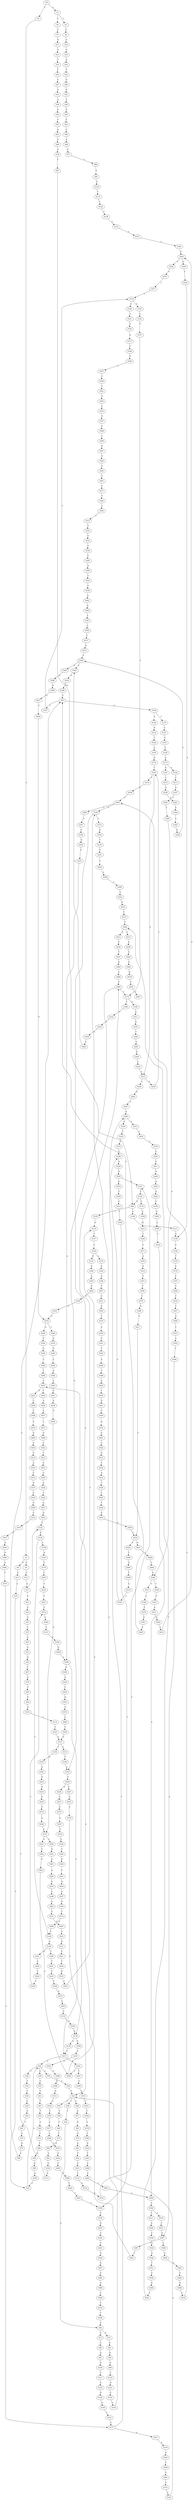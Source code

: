 strict digraph  {
	S0 -> S1 [ label = C ];
	S0 -> S2 [ label = T ];
	S1 -> S3 [ label = C ];
	S1 -> S4 [ label = T ];
	S2 -> S5 [ label = C ];
	S3 -> S6 [ label = C ];
	S4 -> S7 [ label = T ];
	S5 -> S8 [ label = G ];
	S5 -> S9 [ label = C ];
	S6 -> S10 [ label = C ];
	S7 -> S11 [ label = G ];
	S8 -> S12 [ label = G ];
	S9 -> S13 [ label = C ];
	S10 -> S14 [ label = G ];
	S11 -> S15 [ label = A ];
	S12 -> S16 [ label = A ];
	S13 -> S17 [ label = G ];
	S14 -> S18 [ label = A ];
	S15 -> S19 [ label = T ];
	S16 -> S20 [ label = C ];
	S17 -> S21 [ label = C ];
	S18 -> S22 [ label = T ];
	S19 -> S23 [ label = T ];
	S20 -> S24 [ label = A ];
	S21 -> S25 [ label = A ];
	S22 -> S26 [ label = G ];
	S23 -> S27 [ label = C ];
	S24 -> S28 [ label = C ];
	S24 -> S29 [ label = G ];
	S24 -> S30 [ label = A ];
	S25 -> S31 [ label = G ];
	S26 -> S32 [ label = G ];
	S27 -> S33 [ label = A ];
	S28 -> S34 [ label = T ];
	S29 -> S35 [ label = C ];
	S30 -> S36 [ label = C ];
	S31 -> S37 [ label = T ];
	S32 -> S38 [ label = T ];
	S33 -> S39 [ label = A ];
	S34 -> S40 [ label = C ];
	S35 -> S41 [ label = C ];
	S36 -> S42 [ label = C ];
	S37 -> S43 [ label = G ];
	S38 -> S44 [ label = C ];
	S39 -> S45 [ label = A ];
	S40 -> S46 [ label = G ];
	S41 -> S47 [ label = T ];
	S42 -> S48 [ label = T ];
	S42 -> S49 [ label = C ];
	S42 -> S50 [ label = A ];
	S43 -> S51 [ label = A ];
	S44 -> S52 [ label = C ];
	S45 -> S53 [ label = T ];
	S46 -> S54 [ label = G ];
	S47 -> S55 [ label = T ];
	S48 -> S56 [ label = T ];
	S49 -> S57 [ label = A ];
	S50 -> S58 [ label = C ];
	S51 -> S59 [ label = G ];
	S52 -> S60 [ label = C ];
	S53 -> S61 [ label = A ];
	S54 -> S62 [ label = C ];
	S55 -> S63 [ label = C ];
	S56 -> S64 [ label = A ];
	S57 -> S65 [ label = G ];
	S58 -> S66 [ label = C ];
	S59 -> S67 [ label = T ];
	S60 -> S68 [ label = A ];
	S61 -> S69 [ label = G ];
	S62 -> S70 [ label = C ];
	S63 -> S71 [ label = T ];
	S64 -> S72 [ label = C ];
	S64 -> S73 [ label = G ];
	S65 -> S74 [ label = A ];
	S66 -> S75 [ label = C ];
	S67 -> S76 [ label = G ];
	S68 -> S77 [ label = C ];
	S69 -> S78 [ label = A ];
	S70 -> S79 [ label = G ];
	S71 -> S80 [ label = C ];
	S72 -> S81 [ label = G ];
	S73 -> S82 [ label = C ];
	S74 -> S83 [ label = A ];
	S75 -> S84 [ label = G ];
	S76 -> S85 [ label = C ];
	S77 -> S86 [ label = C ];
	S78 -> S87 [ label = C ];
	S79 -> S88 [ label = A ];
	S80 -> S89 [ label = G ];
	S81 -> S90 [ label = G ];
	S82 -> S91 [ label = G ];
	S83 -> S92 [ label = T ];
	S84 -> S93 [ label = A ];
	S85 -> S94 [ label = G ];
	S86 -> S95 [ label = A ];
	S87 -> S96 [ label = G ];
	S88 -> S97 [ label = C ];
	S89 -> S98 [ label = G ];
	S90 -> S99 [ label = G ];
	S91 -> S100 [ label = A ];
	S92 -> S101 [ label = C ];
	S93 -> S102 [ label = G ];
	S94 -> S103 [ label = A ];
	S95 -> S104 [ label = G ];
	S96 -> S105 [ label = C ];
	S96 -> S106 [ label = G ];
	S97 -> S107 [ label = C ];
	S97 -> S108 [ label = A ];
	S98 -> S109 [ label = A ];
	S99 -> S110 [ label = T ];
	S100 -> S111 [ label = C ];
	S101 -> S112 [ label = T ];
	S102 -> S113 [ label = G ];
	S103 -> S114 [ label = C ];
	S104 -> S115 [ label = T ];
	S105 -> S116 [ label = G ];
	S106 -> S117 [ label = T ];
	S107 -> S118 [ label = T ];
	S108 -> S119 [ label = T ];
	S108 -> S120 [ label = A ];
	S109 -> S20 [ label = C ];
	S110 -> S121 [ label = G ];
	S111 -> S122 [ label = A ];
	S112 -> S123 [ label = A ];
	S113 -> S124 [ label = T ];
	S114 -> S125 [ label = T ];
	S115 -> S126 [ label = T ];
	S116 -> S127 [ label = T ];
	S117 -> S128 [ label = A ];
	S118 -> S129 [ label = C ];
	S118 -> S130 [ label = G ];
	S119 -> S131 [ label = C ];
	S120 -> S132 [ label = G ];
	S121 -> S133 [ label = C ];
	S122 -> S134 [ label = G ];
	S123 -> S135 [ label = G ];
	S124 -> S136 [ label = G ];
	S125 -> S137 [ label = G ];
	S126 -> S138 [ label = C ];
	S127 -> S139 [ label = A ];
	S128 -> S140 [ label = C ];
	S129 -> S141 [ label = T ];
	S130 -> S142 [ label = C ];
	S131 -> S143 [ label = A ];
	S132 -> S144 [ label = T ];
	S133 -> S145 [ label = C ];
	S134 -> S146 [ label = G ];
	S135 -> S147 [ label = A ];
	S136 -> S148 [ label = T ];
	S136 -> S149 [ label = C ];
	S137 -> S150 [ label = T ];
	S137 -> S151 [ label = C ];
	S138 -> S152 [ label = A ];
	S139 -> S153 [ label = G ];
	S139 -> S154 [ label = A ];
	S140 -> S155 [ label = T ];
	S141 -> S156 [ label = C ];
	S142 -> S157 [ label = T ];
	S143 -> S158 [ label = T ];
	S144 -> S159 [ label = A ];
	S145 -> S160 [ label = G ];
	S146 -> S161 [ label = T ];
	S147 -> S162 [ label = C ];
	S148 -> S163 [ label = A ];
	S149 -> S164 [ label = A ];
	S150 -> S165 [ label = G ];
	S151 -> S166 [ label = T ];
	S152 -> S167 [ label = A ];
	S153 -> S168 [ label = A ];
	S154 -> S169 [ label = A ];
	S155 -> S170 [ label = C ];
	S156 -> S171 [ label = G ];
	S157 -> S172 [ label = C ];
	S158 -> S173 [ label = C ];
	S159 -> S174 [ label = G ];
	S160 -> S175 [ label = T ];
	S160 -> S176 [ label = G ];
	S161 -> S177 [ label = C ];
	S162 -> S96 [ label = G ];
	S162 -> S178 [ label = T ];
	S163 -> S179 [ label = C ];
	S164 -> S180 [ label = T ];
	S164 -> S181 [ label = C ];
	S165 -> S182 [ label = A ];
	S166 -> S183 [ label = A ];
	S167 -> S184 [ label = C ];
	S168 -> S185 [ label = A ];
	S169 -> S186 [ label = G ];
	S170 -> S187 [ label = C ];
	S171 -> S188 [ label = T ];
	S172 -> S189 [ label = T ];
	S172 -> S190 [ label = G ];
	S173 -> S191 [ label = G ];
	S173 -> S192 [ label = A ];
	S174 -> S193 [ label = T ];
	S175 -> S194 [ label = G ];
	S176 -> S195 [ label = A ];
	S176 -> S196 [ label = G ];
	S177 -> S197 [ label = G ];
	S177 -> S198 [ label = T ];
	S178 -> S199 [ label = A ];
	S179 -> S200 [ label = C ];
	S180 -> S201 [ label = C ];
	S181 -> S202 [ label = C ];
	S182 -> S203 [ label = G ];
	S183 -> S204 [ label = C ];
	S184 -> S205 [ label = G ];
	S185 -> S206 [ label = G ];
	S186 -> S207 [ label = T ];
	S187 -> S208 [ label = T ];
	S188 -> S209 [ label = C ];
	S189 -> S210 [ label = C ];
	S190 -> S211 [ label = G ];
	S191 -> S212 [ label = C ];
	S192 -> S213 [ label = C ];
	S193 -> S214 [ label = G ];
	S193 -> S215 [ label = A ];
	S194 -> S216 [ label = T ];
	S195 -> S217 [ label = C ];
	S196 -> S218 [ label = C ];
	S197 -> S219 [ label = A ];
	S198 -> S220 [ label = A ];
	S199 -> S221 [ label = C ];
	S200 -> S222 [ label = T ];
	S201 -> S223 [ label = T ];
	S202 -> S224 [ label = T ];
	S203 -> S225 [ label = A ];
	S204 -> S226 [ label = G ];
	S204 -> S227 [ label = A ];
	S205 -> S228 [ label = A ];
	S205 -> S229 [ label = G ];
	S206 -> S230 [ label = G ];
	S207 -> S231 [ label = C ];
	S208 -> S232 [ label = T ];
	S209 -> S233 [ label = C ];
	S210 -> S234 [ label = C ];
	S211 -> S235 [ label = G ];
	S212 -> S236 [ label = G ];
	S213 -> S237 [ label = G ];
	S214 -> S238 [ label = C ];
	S215 -> S239 [ label = T ];
	S215 -> S240 [ label = G ];
	S216 -> S241 [ label = C ];
	S217 -> S242 [ label = G ];
	S217 -> S24 [ label = A ];
	S218 -> S243 [ label = G ];
	S219 -> S244 [ label = A ];
	S220 -> S245 [ label = G ];
	S221 -> S246 [ label = T ];
	S222 -> S247 [ label = T ];
	S223 -> S248 [ label = T ];
	S224 -> S249 [ label = T ];
	S225 -> S250 [ label = G ];
	S226 -> S251 [ label = A ];
	S227 -> S252 [ label = A ];
	S228 -> S253 [ label = C ];
	S229 -> S254 [ label = T ];
	S230 -> S255 [ label = A ];
	S231 -> S256 [ label = A ];
	S232 -> S257 [ label = T ];
	S233 -> S258 [ label = C ];
	S234 -> S259 [ label = G ];
	S235 -> S260 [ label = T ];
	S236 -> S261 [ label = T ];
	S237 -> S262 [ label = T ];
	S238 -> S263 [ label = C ];
	S239 -> S264 [ label = A ];
	S240 -> S193 [ label = T ];
	S241 -> S265 [ label = T ];
	S242 -> S266 [ label = C ];
	S242 -> S267 [ label = T ];
	S243 -> S268 [ label = G ];
	S244 -> S269 [ label = C ];
	S245 -> S270 [ label = C ];
	S245 -> S147 [ label = A ];
	S246 -> S271 [ label = C ];
	S247 -> S272 [ label = T ];
	S248 -> S273 [ label = G ];
	S249 -> S272 [ label = T ];
	S250 -> S274 [ label = A ];
	S251 -> S275 [ label = G ];
	S252 -> S276 [ label = C ];
	S253 -> S277 [ label = C ];
	S254 -> S128 [ label = A ];
	S255 -> S278 [ label = G ];
	S256 -> S279 [ label = T ];
	S257 -> S280 [ label = A ];
	S258 -> S281 [ label = T ];
	S259 -> S282 [ label = C ];
	S260 -> S283 [ label = A ];
	S261 -> S284 [ label = C ];
	S262 -> S285 [ label = T ];
	S263 -> S286 [ label = T ];
	S263 -> S160 [ label = G ];
	S264 -> S287 [ label = A ];
	S265 -> S288 [ label = A ];
	S266 -> S116 [ label = G ];
	S267 -> S289 [ label = C ];
	S268 -> S290 [ label = A ];
	S269 -> S291 [ label = A ];
	S270 -> S292 [ label = T ];
	S271 -> S293 [ label = A ];
	S272 -> S294 [ label = C ];
	S273 -> S295 [ label = C ];
	S274 -> S296 [ label = G ];
	S275 -> S297 [ label = A ];
	S276 -> S42 [ label = C ];
	S277 -> S118 [ label = T ];
	S278 -> S298 [ label = C ];
	S278 -> S299 [ label = A ];
	S279 -> S300 [ label = A ];
	S280 -> S301 [ label = C ];
	S281 -> S302 [ label = A ];
	S282 -> S303 [ label = C ];
	S283 -> S304 [ label = G ];
	S284 -> S305 [ label = C ];
	S285 -> S306 [ label = A ];
	S286 -> S307 [ label = C ];
	S287 -> S308 [ label = G ];
	S288 -> S309 [ label = T ];
	S289 -> S310 [ label = T ];
	S290 -> S311 [ label = G ];
	S291 -> S312 [ label = A ];
	S292 -> S313 [ label = C ];
	S293 -> S314 [ label = G ];
	S294 -> S315 [ label = C ];
	S295 -> S316 [ label = C ];
	S296 -> S317 [ label = G ];
	S297 -> S318 [ label = C ];
	S298 -> S319 [ label = G ];
	S299 -> S320 [ label = T ];
	S300 -> S321 [ label = C ];
	S301 -> S322 [ label = A ];
	S302 -> S323 [ label = C ];
	S303 -> S324 [ label = G ];
	S304 -> S325 [ label = T ];
	S305 -> S326 [ label = G ];
	S306 -> S327 [ label = G ];
	S306 -> S328 [ label = T ];
	S307 -> S329 [ label = C ];
	S308 -> S330 [ label = G ];
	S308 -> S331 [ label = T ];
	S309 -> S332 [ label = T ];
	S310 -> S333 [ label = T ];
	S311 -> S334 [ label = C ];
	S312 -> S335 [ label = C ];
	S313 -> S336 [ label = T ];
	S314 -> S337 [ label = T ];
	S315 -> S338 [ label = G ];
	S316 -> S339 [ label = G ];
	S317 -> S340 [ label = C ];
	S317 -> S341 [ label = A ];
	S318 -> S342 [ label = A ];
	S319 -> S343 [ label = G ];
	S320 -> S344 [ label = G ];
	S321 -> S345 [ label = T ];
	S322 -> S346 [ label = T ];
	S323 -> S347 [ label = G ];
	S324 -> S348 [ label = A ];
	S325 -> S215 [ label = A ];
	S326 -> S349 [ label = C ];
	S327 -> S350 [ label = C ];
	S328 -> S351 [ label = C ];
	S329 -> S352 [ label = G ];
	S330 -> S353 [ label = T ];
	S331 -> S354 [ label = A ];
	S332 -> S355 [ label = G ];
	S333 -> S356 [ label = T ];
	S334 -> S357 [ label = C ];
	S335 -> S42 [ label = C ];
	S336 -> S358 [ label = T ];
	S337 -> S359 [ label = T ];
	S338 -> S360 [ label = G ];
	S339 -> S176 [ label = G ];
	S340 -> S361 [ label = G ];
	S341 -> S362 [ label = C ];
	S342 -> S363 [ label = C ];
	S343 -> S364 [ label = C ];
	S344 -> S365 [ label = T ];
	S345 -> S366 [ label = A ];
	S346 -> S367 [ label = G ];
	S347 -> S368 [ label = C ];
	S348 -> S97 [ label = C ];
	S349 -> S369 [ label = A ];
	S349 -> S303 [ label = C ];
	S350 -> S370 [ label = C ];
	S351 -> S371 [ label = A ];
	S352 -> S372 [ label = G ];
	S353 -> S373 [ label = C ];
	S354 -> S374 [ label = C ];
	S355 -> S375 [ label = T ];
	S356 -> S376 [ label = T ];
	S357 -> S377 [ label = C ];
	S358 -> S378 [ label = C ];
	S359 -> S379 [ label = T ];
	S360 -> S380 [ label = A ];
	S361 -> S381 [ label = C ];
	S362 -> S382 [ label = G ];
	S363 -> S383 [ label = G ];
	S364 -> S384 [ label = G ];
	S365 -> S385 [ label = T ];
	S366 -> S386 [ label = T ];
	S367 -> S387 [ label = T ];
	S367 -> S388 [ label = A ];
	S368 -> S389 [ label = C ];
	S369 -> S390 [ label = A ];
	S370 -> S391 [ label = G ];
	S371 -> S392 [ label = A ];
	S372 -> S380 [ label = A ];
	S373 -> S198 [ label = T ];
	S374 -> S393 [ label = C ];
	S375 -> S394 [ label = T ];
	S376 -> S395 [ label = T ];
	S377 -> S396 [ label = C ];
	S378 -> S397 [ label = G ];
	S379 -> S398 [ label = G ];
	S380 -> S217 [ label = C ];
	S380 -> S399 [ label = G ];
	S381 -> S400 [ label = A ];
	S382 -> S266 [ label = C ];
	S383 -> S401 [ label = C ];
	S384 -> S402 [ label = A ];
	S385 -> S403 [ label = A ];
	S386 -> S404 [ label = A ];
	S387 -> S405 [ label = T ];
	S388 -> S406 [ label = A ];
	S389 -> S407 [ label = G ];
	S390 -> S408 [ label = G ];
	S391 -> S409 [ label = A ];
	S392 -> S410 [ label = C ];
	S393 -> S411 [ label = C ];
	S394 -> S412 [ label = C ];
	S394 -> S413 [ label = G ];
	S395 -> S414 [ label = G ];
	S396 -> S415 [ label = C ];
	S397 -> S416 [ label = A ];
	S398 -> S417 [ label = A ];
	S399 -> S418 [ label = A ];
	S400 -> S419 [ label = G ];
	S401 -> S420 [ label = A ];
	S402 -> S421 [ label = G ];
	S403 -> S422 [ label = T ];
	S403 -> S423 [ label = G ];
	S404 -> S424 [ label = T ];
	S405 -> S403 [ label = A ];
	S406 -> S425 [ label = G ];
	S407 -> S426 [ label = G ];
	S408 -> S427 [ label = G ];
	S409 -> S97 [ label = C ];
	S410 -> S205 [ label = G ];
	S411 -> S428 [ label = G ];
	S412 -> S429 [ label = A ];
	S413 -> S430 [ label = C ];
	S414 -> S431 [ label = T ];
	S415 -> S432 [ label = G ];
	S416 -> S433 [ label = C ];
	S417 -> S434 [ label = C ];
	S418 -> S435 [ label = C ];
	S419 -> S436 [ label = C ];
	S420 -> S437 [ label = G ];
	S421 -> S438 [ label = A ];
	S422 -> S439 [ label = A ];
	S423 -> S440 [ label = T ];
	S424 -> S441 [ label = G ];
	S425 -> S442 [ label = T ];
	S426 -> S443 [ label = C ];
	S427 -> S444 [ label = A ];
	S428 -> S445 [ label = G ];
	S429 -> S446 [ label = G ];
	S430 -> S447 [ label = T ];
	S431 -> S448 [ label = C ];
	S432 -> S449 [ label = C ];
	S433 -> S450 [ label = G ];
	S434 -> S451 [ label = G ];
	S434 -> S452 [ label = C ];
	S435 -> S453 [ label = G ];
	S436 -> S454 [ label = G ];
	S437 -> S455 [ label = G ];
	S438 -> S456 [ label = G ];
	S439 -> S457 [ label = A ];
	S440 -> S458 [ label = C ];
	S441 -> S459 [ label = C ];
	S442 -> S460 [ label = G ];
	S443 -> S461 [ label = C ];
	S444 -> S278 [ label = G ];
	S445 -> S462 [ label = G ];
	S446 -> S463 [ label = G ];
	S447 -> S464 [ label = G ];
	S448 -> S465 [ label = C ];
	S449 -> S466 [ label = T ];
	S450 -> S467 [ label = G ];
	S451 -> S468 [ label = T ];
	S452 -> S469 [ label = T ];
	S453 -> S470 [ label = A ];
	S454 -> S471 [ label = C ];
	S455 -> S472 [ label = T ];
	S456 -> S317 [ label = G ];
	S457 -> S473 [ label = T ];
	S458 -> S474 [ label = T ];
	S459 -> S475 [ label = G ];
	S460 -> S476 [ label = C ];
	S461 -> S477 [ label = C ];
	S462 -> S478 [ label = T ];
	S463 -> S479 [ label = G ];
	S464 -> S480 [ label = C ];
	S465 -> S481 [ label = T ];
	S466 -> S482 [ label = C ];
	S467 -> S483 [ label = A ];
	S468 -> S484 [ label = T ];
	S469 -> S485 [ label = A ];
	S470 -> S486 [ label = C ];
	S471 -> S487 [ label = G ];
	S472 -> S488 [ label = G ];
	S473 -> S489 [ label = G ];
	S474 -> S490 [ label = G ];
	S475 -> S491 [ label = C ];
	S476 -> S263 [ label = C ];
	S477 -> S492 [ label = C ];
	S478 -> S493 [ label = C ];
	S479 -> S494 [ label = T ];
	S480 -> S495 [ label = T ];
	S481 -> S496 [ label = A ];
	S482 -> S497 [ label = T ];
	S483 -> S498 [ label = C ];
	S484 -> S306 [ label = A ];
	S485 -> S499 [ label = T ];
	S486 -> S500 [ label = T ];
	S487 -> S501 [ label = A ];
	S488 -> S149 [ label = C ];
	S489 -> S502 [ label = C ];
	S490 -> S503 [ label = A ];
	S491 -> S504 [ label = C ];
	S492 -> S505 [ label = T ];
	S493 -> S506 [ label = C ];
	S494 -> S507 [ label = A ];
	S495 -> S183 [ label = A ];
	S495 -> S172 [ label = C ];
	S496 -> S508 [ label = C ];
	S497 -> S358 [ label = T ];
	S498 -> S509 [ label = C ];
	S499 -> S510 [ label = A ];
	S500 -> S137 [ label = G ];
	S501 -> S511 [ label = G ];
	S502 -> S512 [ label = C ];
	S503 -> S513 [ label = A ];
	S504 -> S514 [ label = A ];
	S505 -> S515 [ label = C ];
	S506 -> S516 [ label = T ];
	S508 -> S517 [ label = T ];
	S508 -> S518 [ label = A ];
	S509 -> S519 [ label = T ];
	S510 -> S520 [ label = A ];
	S511 -> S521 [ label = C ];
	S512 -> S522 [ label = A ];
	S513 -> S523 [ label = A ];
	S514 -> S524 [ label = C ];
	S515 -> S525 [ label = T ];
	S516 -> S496 [ label = A ];
	S517 -> S526 [ label = A ];
	S518 -> S527 [ label = T ];
	S519 -> S528 [ label = T ];
	S520 -> S308 [ label = G ];
	S521 -> S529 [ label = T ];
	S522 -> S530 [ label = C ];
	S523 -> S531 [ label = C ];
	S524 -> S532 [ label = A ];
	S525 -> S533 [ label = G ];
	S526 -> S534 [ label = G ];
	S527 -> S367 [ label = G ];
	S528 -> S64 [ label = A ];
	S529 -> S535 [ label = G ];
	S530 -> S536 [ label = G ];
	S531 -> S537 [ label = G ];
	S532 -> S538 [ label = T ];
	S533 -> S539 [ label = C ];
	S534 -> S540 [ label = A ];
	S535 -> S541 [ label = C ];
	S536 -> S542 [ label = A ];
	S537 -> S543 [ label = C ];
	S538 -> S544 [ label = T ];
	S539 -> S545 [ label = C ];
	S540 -> S546 [ label = A ];
	S541 -> S495 [ label = T ];
	S542 -> S547 [ label = G ];
	S543 -> S548 [ label = G ];
	S544 -> S549 [ label = T ];
	S545 -> S550 [ label = A ];
	S546 -> S551 [ label = T ];
	S547 -> S552 [ label = G ];
	S548 -> S553 [ label = C ];
	S549 -> S554 [ label = G ];
	S550 -> S555 [ label = T ];
	S551 -> S556 [ label = T ];
	S552 -> S124 [ label = T ];
	S553 -> S557 [ label = T ];
	S554 -> S558 [ label = A ];
	S555 -> S559 [ label = C ];
	S556 -> S560 [ label = G ];
	S557 -> S561 [ label = C ];
	S558 -> S434 [ label = C ];
	S559 -> S562 [ label = G ];
	S560 -> S563 [ label = T ];
	S561 -> S564 [ label = A ];
	S562 -> S565 [ label = G ];
	S563 -> S394 [ label = T ];
	S564 -> S566 [ label = G ];
	S565 -> S567 [ label = T ];
	S566 -> S568 [ label = G ];
	S567 -> S569 [ label = C ];
	S568 -> S570 [ label = T ];
	S569 -> S571 [ label = C ];
	S570 -> S177 [ label = C ];
	S571 -> S572 [ label = G ];
	S572 -> S349 [ label = C ];
}
